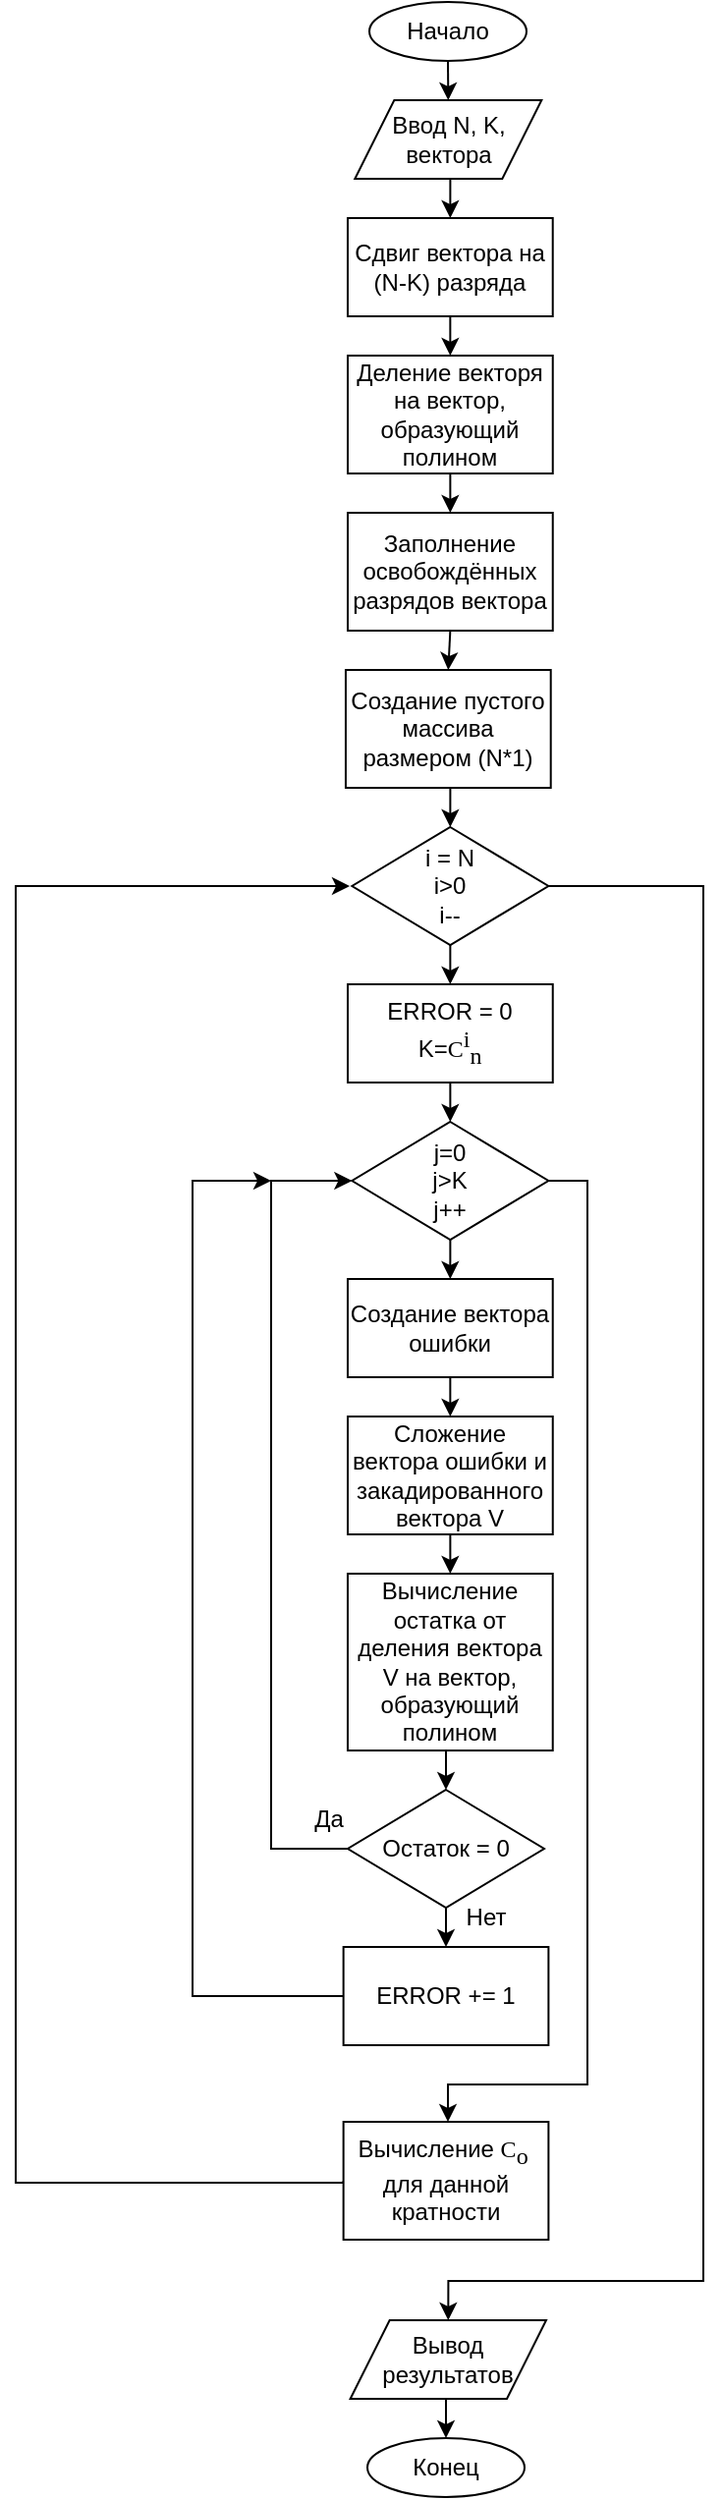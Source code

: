 <mxfile version="24.8.3">
  <diagram name="Страница — 1" id="qMXIq9LxzMUYf8SvV7th">
    <mxGraphModel dx="1232" dy="1093" grid="1" gridSize="10" guides="1" tooltips="1" connect="1" arrows="1" fold="1" page="1" pageScale="1" pageWidth="827" pageHeight="1169" math="0" shadow="0">
      <root>
        <mxCell id="0" />
        <mxCell id="1" parent="0" />
        <mxCell id="uudKGVh7nifKAA3ymrHB-18" style="edgeStyle=orthogonalEdgeStyle;rounded=0;orthogonalLoop=1;jettySize=auto;html=1;exitX=0.5;exitY=1;exitDx=0;exitDy=0;entryX=0.5;entryY=0;entryDx=0;entryDy=0;" edge="1" parent="1" source="uudKGVh7nifKAA3ymrHB-1" target="uudKGVh7nifKAA3ymrHB-2">
          <mxGeometry relative="1" as="geometry" />
        </mxCell>
        <mxCell id="uudKGVh7nifKAA3ymrHB-1" value="Начало" style="ellipse;whiteSpace=wrap;html=1;" vertex="1" parent="1">
          <mxGeometry x="320" y="90" width="80" height="30" as="geometry" />
        </mxCell>
        <mxCell id="uudKGVh7nifKAA3ymrHB-19" style="edgeStyle=orthogonalEdgeStyle;rounded=0;orthogonalLoop=1;jettySize=auto;html=1;exitX=0.5;exitY=1;exitDx=0;exitDy=0;entryX=0.5;entryY=0;entryDx=0;entryDy=0;" edge="1" parent="1" source="uudKGVh7nifKAA3ymrHB-2" target="uudKGVh7nifKAA3ymrHB-3">
          <mxGeometry relative="1" as="geometry" />
        </mxCell>
        <mxCell id="uudKGVh7nifKAA3ymrHB-2" value="Ввод N, K, вектора" style="shape=parallelogram;perimeter=parallelogramPerimeter;whiteSpace=wrap;html=1;fixedSize=1;" vertex="1" parent="1">
          <mxGeometry x="312.66" y="140" width="95" height="40" as="geometry" />
        </mxCell>
        <mxCell id="uudKGVh7nifKAA3ymrHB-3" value="Сдвиг вектора на (N-K) разряда" style="rounded=0;whiteSpace=wrap;html=1;" vertex="1" parent="1">
          <mxGeometry x="308.99" y="200" width="104.37" height="50" as="geometry" />
        </mxCell>
        <mxCell id="uudKGVh7nifKAA3ymrHB-21" style="edgeStyle=orthogonalEdgeStyle;rounded=0;orthogonalLoop=1;jettySize=auto;html=1;exitX=0.5;exitY=1;exitDx=0;exitDy=0;entryX=0.5;entryY=0;entryDx=0;entryDy=0;" edge="1" parent="1" source="uudKGVh7nifKAA3ymrHB-4" target="uudKGVh7nifKAA3ymrHB-5">
          <mxGeometry relative="1" as="geometry" />
        </mxCell>
        <mxCell id="uudKGVh7nifKAA3ymrHB-4" value="Деление векторя на вектор, образующий полином" style="rounded=0;whiteSpace=wrap;html=1;" vertex="1" parent="1">
          <mxGeometry x="309" y="270" width="104.37" height="60" as="geometry" />
        </mxCell>
        <mxCell id="uudKGVh7nifKAA3ymrHB-23" style="edgeStyle=orthogonalEdgeStyle;rounded=0;orthogonalLoop=1;jettySize=auto;html=1;exitX=0.5;exitY=1;exitDx=0;exitDy=0;entryX=0.5;entryY=0;entryDx=0;entryDy=0;" edge="1" parent="1" source="uudKGVh7nifKAA3ymrHB-5" target="uudKGVh7nifKAA3ymrHB-6">
          <mxGeometry relative="1" as="geometry" />
        </mxCell>
        <mxCell id="uudKGVh7nifKAA3ymrHB-5" value="Заполнение освобождённых разрядов вектора" style="rounded=0;whiteSpace=wrap;html=1;" vertex="1" parent="1">
          <mxGeometry x="309" y="350" width="104.37" height="60" as="geometry" />
        </mxCell>
        <mxCell id="uudKGVh7nifKAA3ymrHB-24" style="edgeStyle=orthogonalEdgeStyle;rounded=0;orthogonalLoop=1;jettySize=auto;html=1;exitX=0.5;exitY=1;exitDx=0;exitDy=0;entryX=0.5;entryY=0;entryDx=0;entryDy=0;" edge="1" parent="1" source="uudKGVh7nifKAA3ymrHB-6" target="uudKGVh7nifKAA3ymrHB-7">
          <mxGeometry relative="1" as="geometry" />
        </mxCell>
        <mxCell id="uudKGVh7nifKAA3ymrHB-6" value="Создание пустого массива размером (N*1)" style="rounded=0;whiteSpace=wrap;html=1;" vertex="1" parent="1">
          <mxGeometry x="307.98" y="430" width="104.37" height="60" as="geometry" />
        </mxCell>
        <mxCell id="uudKGVh7nifKAA3ymrHB-25" style="edgeStyle=orthogonalEdgeStyle;rounded=0;orthogonalLoop=1;jettySize=auto;html=1;exitX=0.5;exitY=1;exitDx=0;exitDy=0;entryX=0.5;entryY=0;entryDx=0;entryDy=0;" edge="1" parent="1" source="uudKGVh7nifKAA3ymrHB-7" target="uudKGVh7nifKAA3ymrHB-8">
          <mxGeometry relative="1" as="geometry" />
        </mxCell>
        <mxCell id="uudKGVh7nifKAA3ymrHB-32" style="edgeStyle=orthogonalEdgeStyle;rounded=0;orthogonalLoop=1;jettySize=auto;html=1;exitX=1;exitY=0.5;exitDx=0;exitDy=0;entryX=0.5;entryY=0;entryDx=0;entryDy=0;" edge="1" parent="1" source="uudKGVh7nifKAA3ymrHB-7" target="uudKGVh7nifKAA3ymrHB-16">
          <mxGeometry relative="1" as="geometry">
            <Array as="points">
              <mxPoint x="490" y="540" />
              <mxPoint x="490" y="1250" />
              <mxPoint x="360" y="1250" />
            </Array>
          </mxGeometry>
        </mxCell>
        <mxCell id="uudKGVh7nifKAA3ymrHB-7" value="&lt;div&gt;i = N&lt;/div&gt;&lt;div&gt;i&amp;gt;0&lt;/div&gt;&lt;div&gt;i--&lt;br&gt;&lt;/div&gt;" style="rhombus;whiteSpace=wrap;html=1;" vertex="1" parent="1">
          <mxGeometry x="311.18" y="510" width="100" height="60" as="geometry" />
        </mxCell>
        <mxCell id="uudKGVh7nifKAA3ymrHB-26" style="edgeStyle=orthogonalEdgeStyle;rounded=0;orthogonalLoop=1;jettySize=auto;html=1;exitX=0.5;exitY=1;exitDx=0;exitDy=0;entryX=0.5;entryY=0;entryDx=0;entryDy=0;" edge="1" parent="1" source="uudKGVh7nifKAA3ymrHB-8" target="uudKGVh7nifKAA3ymrHB-9">
          <mxGeometry relative="1" as="geometry" />
        </mxCell>
        <mxCell id="uudKGVh7nifKAA3ymrHB-8" value="&lt;div&gt;&lt;font style=&quot;font-size: 12px;&quot;&gt;ERROR = 0&lt;/font&gt;&lt;/div&gt;&lt;div&gt;&lt;font style=&quot;font-size: 12px;&quot;&gt;K=&lt;span id=&quot;docs-internal-guid-0ab901a6-7fff-3213-1058-120be27b647d&quot; style=&quot;font-family: &amp;quot;Times New Roman&amp;quot;, serif; color: rgb(0, 0, 0); background-color: transparent; font-weight: 400; font-style: normal; font-variant: normal; text-decoration: none; vertical-align: baseline; white-space: pre-wrap;&quot;&gt;C&lt;/span&gt;&lt;span style=&quot;font-family: &amp;quot;Times New Roman&amp;quot;, serif; color: rgb(0, 0, 0); background-color: transparent; font-weight: 400; font-style: normal; font-variant: normal; text-decoration: none; vertical-align: baseline; white-space: pre-wrap;&quot;&gt;&lt;span style=&quot;vertical-align: super;&quot;&gt;i&lt;/span&gt;&lt;/span&gt;&lt;span style=&quot;font-family: &amp;quot;Times New Roman&amp;quot;, serif; color: rgb(0, 0, 0); background-color: transparent; font-weight: 400; font-style: normal; font-variant: normal; text-decoration: none; vertical-align: baseline; white-space: pre-wrap;&quot;&gt;&lt;span style=&quot;vertical-align: sub;&quot;&gt;n&lt;/span&gt;&lt;/span&gt;&lt;/font&gt;&lt;/div&gt;" style="rounded=0;whiteSpace=wrap;html=1;" vertex="1" parent="1">
          <mxGeometry x="309" y="590" width="104.37" height="50" as="geometry" />
        </mxCell>
        <mxCell id="uudKGVh7nifKAA3ymrHB-27" style="edgeStyle=orthogonalEdgeStyle;rounded=0;orthogonalLoop=1;jettySize=auto;html=1;exitX=0.5;exitY=1;exitDx=0;exitDy=0;entryX=0.5;entryY=0;entryDx=0;entryDy=0;" edge="1" parent="1" source="uudKGVh7nifKAA3ymrHB-9" target="uudKGVh7nifKAA3ymrHB-10">
          <mxGeometry relative="1" as="geometry" />
        </mxCell>
        <mxCell id="uudKGVh7nifKAA3ymrHB-34" style="edgeStyle=orthogonalEdgeStyle;rounded=0;orthogonalLoop=1;jettySize=auto;html=1;exitX=1;exitY=0.5;exitDx=0;exitDy=0;entryX=0.5;entryY=0;entryDx=0;entryDy=0;" edge="1" parent="1" source="uudKGVh7nifKAA3ymrHB-9" target="uudKGVh7nifKAA3ymrHB-15">
          <mxGeometry relative="1" as="geometry">
            <Array as="points">
              <mxPoint x="431" y="690" />
              <mxPoint x="431" y="1150" />
              <mxPoint x="360" y="1150" />
              <mxPoint x="360" y="1169" />
            </Array>
          </mxGeometry>
        </mxCell>
        <mxCell id="uudKGVh7nifKAA3ymrHB-9" value="&lt;div&gt;j=0&lt;/div&gt;&lt;div&gt;j&amp;gt;K&lt;/div&gt;&lt;div&gt;j++&lt;br&gt;&lt;/div&gt;" style="rhombus;whiteSpace=wrap;html=1;" vertex="1" parent="1">
          <mxGeometry x="311.18" y="660" width="100" height="60" as="geometry" />
        </mxCell>
        <mxCell id="uudKGVh7nifKAA3ymrHB-28" style="edgeStyle=orthogonalEdgeStyle;rounded=0;orthogonalLoop=1;jettySize=auto;html=1;exitX=0.5;exitY=1;exitDx=0;exitDy=0;entryX=0.5;entryY=0;entryDx=0;entryDy=0;" edge="1" parent="1" source="uudKGVh7nifKAA3ymrHB-10" target="uudKGVh7nifKAA3ymrHB-11">
          <mxGeometry relative="1" as="geometry" />
        </mxCell>
        <mxCell id="uudKGVh7nifKAA3ymrHB-10" value="Создание вектора ошибки" style="rounded=0;whiteSpace=wrap;html=1;" vertex="1" parent="1">
          <mxGeometry x="308.99" y="740" width="104.37" height="50" as="geometry" />
        </mxCell>
        <mxCell id="uudKGVh7nifKAA3ymrHB-29" style="edgeStyle=orthogonalEdgeStyle;rounded=0;orthogonalLoop=1;jettySize=auto;html=1;exitX=0.5;exitY=1;exitDx=0;exitDy=0;entryX=0.5;entryY=0;entryDx=0;entryDy=0;" edge="1" parent="1" source="uudKGVh7nifKAA3ymrHB-11" target="uudKGVh7nifKAA3ymrHB-12">
          <mxGeometry relative="1" as="geometry" />
        </mxCell>
        <mxCell id="uudKGVh7nifKAA3ymrHB-11" value="Сложение вектора ошибки и закадированного вектора V" style="rounded=0;whiteSpace=wrap;html=1;" vertex="1" parent="1">
          <mxGeometry x="309" y="810" width="104.37" height="60" as="geometry" />
        </mxCell>
        <mxCell id="uudKGVh7nifKAA3ymrHB-30" style="edgeStyle=orthogonalEdgeStyle;rounded=0;orthogonalLoop=1;jettySize=auto;html=1;exitX=0.5;exitY=1;exitDx=0;exitDy=0;entryX=0.5;entryY=0;entryDx=0;entryDy=0;" edge="1" parent="1" source="uudKGVh7nifKAA3ymrHB-12" target="uudKGVh7nifKAA3ymrHB-13">
          <mxGeometry relative="1" as="geometry" />
        </mxCell>
        <mxCell id="uudKGVh7nifKAA3ymrHB-12" value="Вычисление остатка от деления вектора V на вектор, образующий полином" style="rounded=0;whiteSpace=wrap;html=1;" vertex="1" parent="1">
          <mxGeometry x="308.99" y="890" width="104.37" height="90" as="geometry" />
        </mxCell>
        <mxCell id="uudKGVh7nifKAA3ymrHB-31" style="edgeStyle=orthogonalEdgeStyle;rounded=0;orthogonalLoop=1;jettySize=auto;html=1;exitX=0.5;exitY=1;exitDx=0;exitDy=0;entryX=0.5;entryY=0;entryDx=0;entryDy=0;" edge="1" parent="1" source="uudKGVh7nifKAA3ymrHB-13" target="uudKGVh7nifKAA3ymrHB-14">
          <mxGeometry relative="1" as="geometry" />
        </mxCell>
        <mxCell id="uudKGVh7nifKAA3ymrHB-35" style="edgeStyle=orthogonalEdgeStyle;rounded=0;orthogonalLoop=1;jettySize=auto;html=1;exitX=0;exitY=0.5;exitDx=0;exitDy=0;entryX=0;entryY=0.5;entryDx=0;entryDy=0;" edge="1" parent="1" source="uudKGVh7nifKAA3ymrHB-13" target="uudKGVh7nifKAA3ymrHB-9">
          <mxGeometry relative="1" as="geometry">
            <Array as="points">
              <mxPoint x="270" y="1030" />
              <mxPoint x="270" y="690" />
            </Array>
          </mxGeometry>
        </mxCell>
        <mxCell id="uudKGVh7nifKAA3ymrHB-13" value="Остаток = 0" style="rhombus;whiteSpace=wrap;html=1;" vertex="1" parent="1">
          <mxGeometry x="309" y="1000" width="100" height="60" as="geometry" />
        </mxCell>
        <mxCell id="uudKGVh7nifKAA3ymrHB-36" style="edgeStyle=orthogonalEdgeStyle;rounded=0;orthogonalLoop=1;jettySize=auto;html=1;exitX=0;exitY=0.5;exitDx=0;exitDy=0;" edge="1" parent="1" source="uudKGVh7nifKAA3ymrHB-14">
          <mxGeometry relative="1" as="geometry">
            <mxPoint x="270" y="690" as="targetPoint" />
            <Array as="points">
              <mxPoint x="230" y="1105" />
              <mxPoint x="230" y="690" />
            </Array>
          </mxGeometry>
        </mxCell>
        <mxCell id="uudKGVh7nifKAA3ymrHB-14" value="ERROR += 1" style="rounded=0;whiteSpace=wrap;html=1;" vertex="1" parent="1">
          <mxGeometry x="306.82" y="1080" width="104.37" height="50" as="geometry" />
        </mxCell>
        <mxCell id="uudKGVh7nifKAA3ymrHB-33" style="edgeStyle=orthogonalEdgeStyle;rounded=0;orthogonalLoop=1;jettySize=auto;html=1;exitX=0;exitY=0.5;exitDx=0;exitDy=0;" edge="1" parent="1" source="uudKGVh7nifKAA3ymrHB-15">
          <mxGeometry relative="1" as="geometry">
            <mxPoint x="310" y="540" as="targetPoint" />
            <Array as="points">
              <mxPoint x="140" y="1200" />
              <mxPoint x="140" y="540" />
            </Array>
          </mxGeometry>
        </mxCell>
        <mxCell id="uudKGVh7nifKAA3ymrHB-15" value="&lt;font style=&quot;font-size: 12px;&quot;&gt;Вычисление&amp;nbsp;&lt;span id=&quot;docs-internal-guid-d37b609d-7fff-b423-a3d3-0c4c87c419e7&quot; style=&quot;font-family: &amp;quot;Times New Roman&amp;quot;, serif; color: rgb(0, 0, 0); background-color: transparent; font-weight: 400; font-style: normal; font-variant: normal; text-decoration: none; vertical-align: baseline; white-space: pre-wrap;&quot;&gt;C&lt;/span&gt;&lt;span style=&quot;font-family: &amp;quot;Times New Roman&amp;quot;, serif; color: rgb(0, 0, 0); background-color: transparent; font-weight: 400; font-style: normal; font-variant: normal; text-decoration: none; vertical-align: baseline; white-space: pre-wrap;&quot;&gt;&lt;span style=&quot;vertical-align: sub;&quot;&gt;о&lt;/span&gt;&lt;/span&gt;&lt;span style=&quot;font-family: &amp;quot;Times New Roman&amp;quot;, serif; color: rgb(0, 0, 0); background-color: transparent; font-weight: 400; font-style: normal; font-variant: normal; text-decoration: none; vertical-align: baseline; white-space: pre-wrap;&quot;&gt; &lt;/span&gt; для данной кратности&lt;/font&gt;" style="rounded=0;whiteSpace=wrap;html=1;" vertex="1" parent="1">
          <mxGeometry x="306.82" y="1169" width="104.37" height="60" as="geometry" />
        </mxCell>
        <mxCell id="uudKGVh7nifKAA3ymrHB-39" style="edgeStyle=orthogonalEdgeStyle;rounded=0;orthogonalLoop=1;jettySize=auto;html=1;exitX=0.5;exitY=1;exitDx=0;exitDy=0;entryX=0.5;entryY=0;entryDx=0;entryDy=0;" edge="1" parent="1" source="uudKGVh7nifKAA3ymrHB-16" target="uudKGVh7nifKAA3ymrHB-17">
          <mxGeometry relative="1" as="geometry" />
        </mxCell>
        <mxCell id="uudKGVh7nifKAA3ymrHB-16" value="Вывод результатов" style="shape=parallelogram;perimeter=parallelogramPerimeter;whiteSpace=wrap;html=1;fixedSize=1;" vertex="1" parent="1">
          <mxGeometry x="310.32" y="1270" width="99.68" height="40" as="geometry" />
        </mxCell>
        <mxCell id="uudKGVh7nifKAA3ymrHB-17" value="Конец" style="ellipse;whiteSpace=wrap;html=1;" vertex="1" parent="1">
          <mxGeometry x="319" y="1330" width="80" height="30" as="geometry" />
        </mxCell>
        <mxCell id="uudKGVh7nifKAA3ymrHB-20" style="edgeStyle=orthogonalEdgeStyle;rounded=0;orthogonalLoop=1;jettySize=auto;html=1;exitX=0.5;exitY=1;exitDx=0;exitDy=0;entryX=0.5;entryY=0;entryDx=0;entryDy=0;" edge="1" parent="1" source="uudKGVh7nifKAA3ymrHB-3" target="uudKGVh7nifKAA3ymrHB-4">
          <mxGeometry relative="1" as="geometry" />
        </mxCell>
        <mxCell id="uudKGVh7nifKAA3ymrHB-40" value="Да" style="text;html=1;align=center;verticalAlign=middle;resizable=0;points=[];autosize=1;strokeColor=none;fillColor=none;" vertex="1" parent="1">
          <mxGeometry x="279" y="1000" width="40" height="30" as="geometry" />
        </mxCell>
        <mxCell id="uudKGVh7nifKAA3ymrHB-41" value="Нет" style="text;html=1;align=center;verticalAlign=middle;resizable=0;points=[];autosize=1;strokeColor=none;fillColor=none;" vertex="1" parent="1">
          <mxGeometry x="359" y="1050" width="40" height="30" as="geometry" />
        </mxCell>
      </root>
    </mxGraphModel>
  </diagram>
</mxfile>
